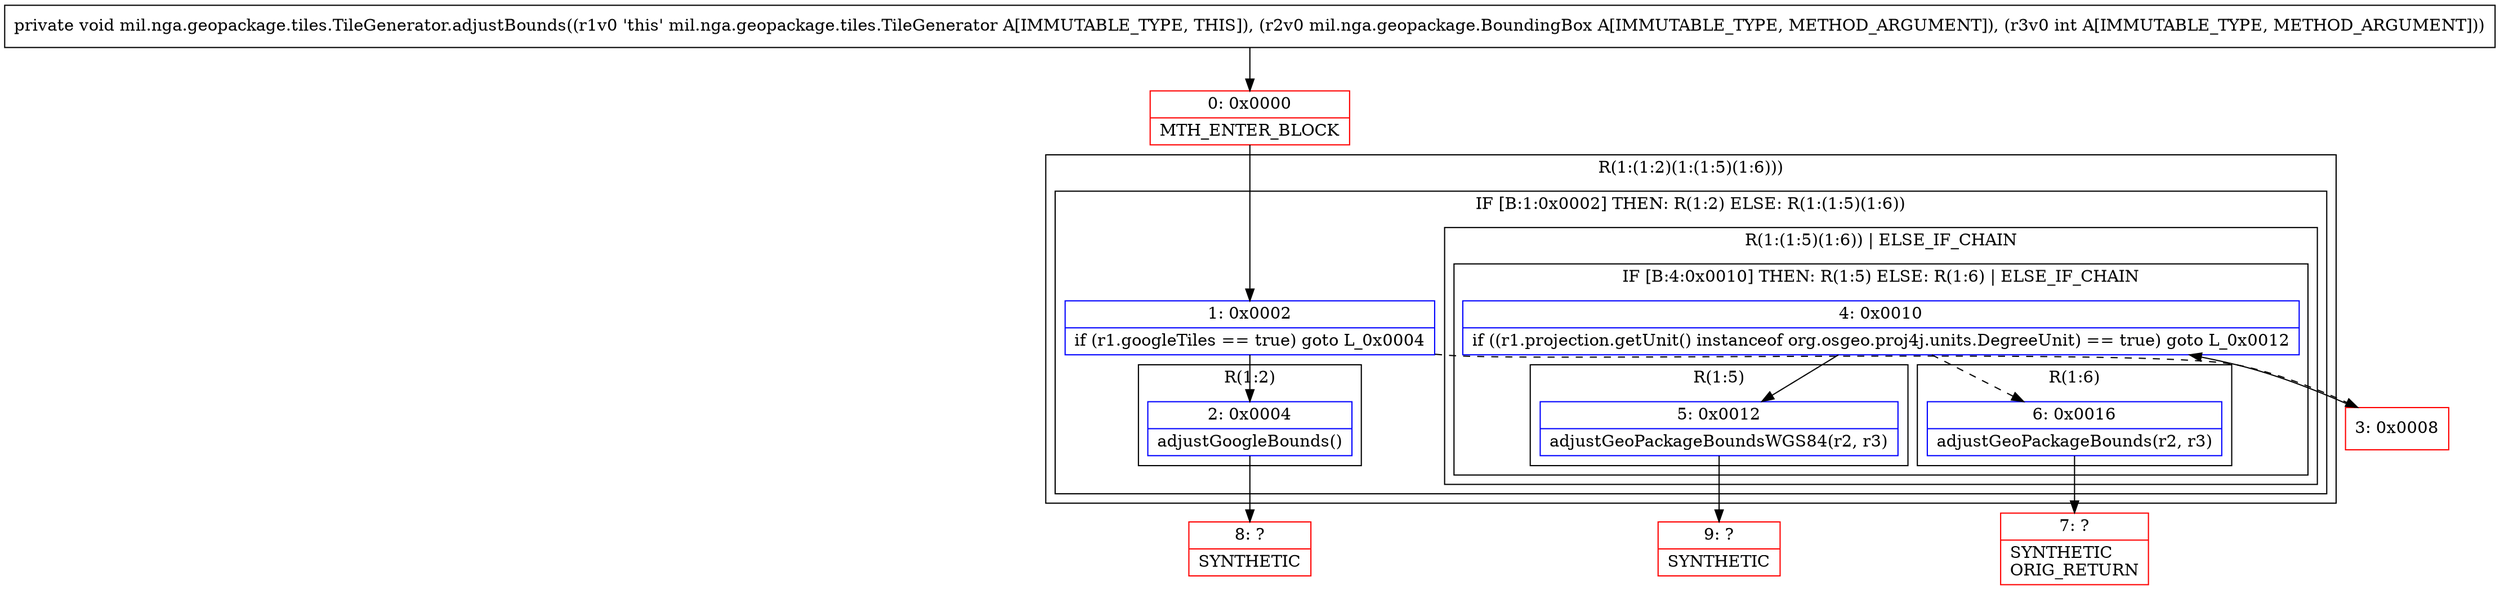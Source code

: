 digraph "CFG formil.nga.geopackage.tiles.TileGenerator.adjustBounds(Lmil\/nga\/geopackage\/BoundingBox;I)V" {
subgraph cluster_Region_681938470 {
label = "R(1:(1:2)(1:(1:5)(1:6)))";
node [shape=record,color=blue];
subgraph cluster_IfRegion_1649732482 {
label = "IF [B:1:0x0002] THEN: R(1:2) ELSE: R(1:(1:5)(1:6))";
node [shape=record,color=blue];
Node_1 [shape=record,label="{1\:\ 0x0002|if (r1.googleTiles == true) goto L_0x0004\l}"];
subgraph cluster_Region_658563006 {
label = "R(1:2)";
node [shape=record,color=blue];
Node_2 [shape=record,label="{2\:\ 0x0004|adjustGoogleBounds()\l}"];
}
subgraph cluster_Region_474834050 {
label = "R(1:(1:5)(1:6)) | ELSE_IF_CHAIN\l";
node [shape=record,color=blue];
subgraph cluster_IfRegion_412949907 {
label = "IF [B:4:0x0010] THEN: R(1:5) ELSE: R(1:6) | ELSE_IF_CHAIN\l";
node [shape=record,color=blue];
Node_4 [shape=record,label="{4\:\ 0x0010|if ((r1.projection.getUnit() instanceof org.osgeo.proj4j.units.DegreeUnit) == true) goto L_0x0012\l}"];
subgraph cluster_Region_1573977593 {
label = "R(1:5)";
node [shape=record,color=blue];
Node_5 [shape=record,label="{5\:\ 0x0012|adjustGeoPackageBoundsWGS84(r2, r3)\l}"];
}
subgraph cluster_Region_2085385426 {
label = "R(1:6)";
node [shape=record,color=blue];
Node_6 [shape=record,label="{6\:\ 0x0016|adjustGeoPackageBounds(r2, r3)\l}"];
}
}
}
}
}
Node_0 [shape=record,color=red,label="{0\:\ 0x0000|MTH_ENTER_BLOCK\l}"];
Node_3 [shape=record,color=red,label="{3\:\ 0x0008}"];
Node_7 [shape=record,color=red,label="{7\:\ ?|SYNTHETIC\lORIG_RETURN\l}"];
Node_8 [shape=record,color=red,label="{8\:\ ?|SYNTHETIC\l}"];
Node_9 [shape=record,color=red,label="{9\:\ ?|SYNTHETIC\l}"];
MethodNode[shape=record,label="{private void mil.nga.geopackage.tiles.TileGenerator.adjustBounds((r1v0 'this' mil.nga.geopackage.tiles.TileGenerator A[IMMUTABLE_TYPE, THIS]), (r2v0 mil.nga.geopackage.BoundingBox A[IMMUTABLE_TYPE, METHOD_ARGUMENT]), (r3v0 int A[IMMUTABLE_TYPE, METHOD_ARGUMENT])) }"];
MethodNode -> Node_0;
Node_1 -> Node_2;
Node_1 -> Node_3[style=dashed];
Node_2 -> Node_8;
Node_4 -> Node_5;
Node_4 -> Node_6[style=dashed];
Node_5 -> Node_9;
Node_6 -> Node_7;
Node_0 -> Node_1;
Node_3 -> Node_4;
}

